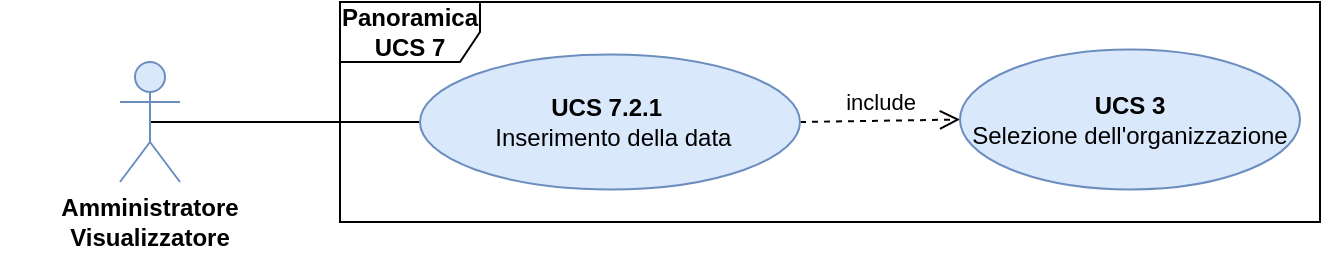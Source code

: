 <mxfile version="12.5.1" type="google" pages="3"><diagram id="e7e014a7-5840-1c2e-5031-d8a46d1fe8dd" name="UCS7"><mxGraphModel dx="1550" dy="787" grid="1" gridSize="10" guides="1" tooltips="1" connect="1" arrows="1" fold="1" page="1" pageScale="1" pageWidth="1169" pageHeight="826" background="#ffffff" math="0" shadow="0"><root><mxCell id="0"/><mxCell id="1" parent="0"/><mxCell id="yFqueE0bvkqC2CLvMh4e-42" value="&lt;b&gt;Panoramica UCS 7&lt;/b&gt;" style="shape=umlFrame;whiteSpace=wrap;html=1;width=70;height=30;" parent="1" vertex="1"><mxGeometry x="320" y="340" width="490" height="110" as="geometry"/></mxCell><mxCell id="3PxZOAveqMGEQrjTo_fg-2" style="edgeStyle=orthogonalEdgeStyle;rounded=0;orthogonalLoop=1;jettySize=auto;html=1;entryX=0;entryY=0.5;entryDx=0;entryDy=0;endArrow=none;endFill=0;exitX=0.5;exitY=0.5;exitDx=0;exitDy=0;exitPerimeter=0;" parent="1" source="yFqueE0bvkqC2CLvMh4e-43" target="dmk8UqFqFPAXVl9KN0Tt-2" edge="1"><mxGeometry relative="1" as="geometry"/></mxCell><mxCell id="yFqueE0bvkqC2CLvMh4e-43" value="&lt;div style=&quot;line-height: 120%&quot;&gt;&lt;/div&gt;" style="shape=umlActor;verticalLabelPosition=bottom;labelBackgroundColor=#ffffff;verticalAlign=top;html=1;fillColor=#dae8fc;strokeColor=#6c8ebf;" parent="1" vertex="1"><mxGeometry x="210" y="370" width="30" height="60" as="geometry"/></mxCell><mxCell id="ISubfQqRz0Y6-lQWiGrx-6" value="include" style="html=1;verticalAlign=bottom;endArrow=open;dashed=1;endSize=8;exitX=1;exitY=0.5;exitDx=0;exitDy=0;entryX=0;entryY=0.5;entryDx=0;entryDy=0;" parent="1" source="dmk8UqFqFPAXVl9KN0Tt-2" target="3PxZOAveqMGEQrjTo_fg-1" edge="1"><mxGeometry relative="1" as="geometry"><mxPoint x="640" y="399.66" as="sourcePoint"/><mxPoint x="720" y="399.66" as="targetPoint"/></mxGeometry></mxCell><mxCell id="dmk8UqFqFPAXVl9KN0Tt-2" value="&lt;b&gt;UCS 7.2.1&amp;nbsp;&lt;br&gt;&lt;/b&gt;&amp;nbsp;Inserimento della data" style="ellipse;whiteSpace=wrap;html=1;fillColor=#dae8fc;strokeColor=#6c8ebf;" parent="1" vertex="1"><mxGeometry x="360" y="366.25" width="190" height="67.5" as="geometry"/></mxCell><mxCell id="dmk8UqFqFPAXVl9KN0Tt-4" value="&lt;div style=&quot;color: rgb(0 , 0 , 0) ; font-family: &amp;#34;helvetica&amp;#34; ; font-size: 12px ; font-style: normal ; font-variant: normal ; letter-spacing: normal ; line-height: 120% ; text-align: center ; text-decoration: none ; text-indent: 0px ; text-transform: none ; white-space: nowrap ; word-spacing: 0px&quot;&gt;&lt;b&gt;Amministratore&lt;/b&gt;&lt;/div&gt;&lt;div style=&quot;color: rgb(0 , 0 , 0) ; font-family: &amp;#34;helvetica&amp;#34; ; font-size: 12px ; font-style: normal ; font-variant: normal ; letter-spacing: normal ; line-height: 120% ; text-align: center ; text-decoration: none ; text-indent: 0px ; text-transform: none ; white-space: nowrap ; word-spacing: 0px&quot;&gt;&lt;b&gt;&amp;nbsp;Visualizzatore&amp;nbsp;&lt;/b&gt;&lt;/div&gt;" style="text;html=1;strokeColor=none;fillColor=none;align=center;verticalAlign=middle;whiteSpace=wrap;rounded=0;" parent="1" vertex="1"><mxGeometry x="150" y="440" width="150" height="20" as="geometry"/></mxCell><mxCell id="3PxZOAveqMGEQrjTo_fg-1" value="&lt;b&gt;UCS 3&lt;br&gt;&lt;/b&gt;Selezione dell'organizzazione" style="ellipse;whiteSpace=wrap;html=1;fillColor=#dae8fc;strokeColor=#6c8ebf;" parent="1" vertex="1"><mxGeometry x="630" y="363.75" width="170" height="70" as="geometry"/></mxCell></root></mxGraphModel></diagram><diagram id="AiMiddW85AgjJgZDYxcA" name="UCS7.1"><mxGraphModel dx="1550" dy="787" grid="1" gridSize="10" guides="1" tooltips="1" connect="1" arrows="1" fold="1" page="1" pageScale="1" pageWidth="827" pageHeight="1169" math="0" shadow="0"><root><mxCell id="-JCWksJFD1Hmov3BtRCA-0"/><mxCell id="-JCWksJFD1Hmov3BtRCA-1" parent="-JCWksJFD1Hmov3BtRCA-0"/><mxCell id="cF0A2inZGzLuOdhezX82-0" value="&lt;b&gt;UCS 7.1&lt;/b&gt;" style="shape=umlFrame;whiteSpace=wrap;html=1;" parent="-JCWksJFD1Hmov3BtRCA-1" vertex="1"><mxGeometry x="300" y="200" width="320" height="380" as="geometry"/></mxCell><mxCell id="cF0A2inZGzLuOdhezX82-9" style="edgeStyle=orthogonalEdgeStyle;rounded=0;orthogonalLoop=1;jettySize=auto;html=1;entryX=0;entryY=0.5;entryDx=0;entryDy=0;exitX=0.5;exitY=0.5;exitDx=0;exitDy=0;exitPerimeter=0;endArrow=none;endFill=0;" parent="-JCWksJFD1Hmov3BtRCA-1" source="cF0A2inZGzLuOdhezX82-1" target="cF0A2inZGzLuOdhezX82-2" edge="1"><mxGeometry relative="1" as="geometry"/></mxCell><mxCell id="cF0A2inZGzLuOdhezX82-11" style="edgeStyle=orthogonalEdgeStyle;rounded=0;orthogonalLoop=1;jettySize=auto;html=1;entryX=0;entryY=0.5;entryDx=0;entryDy=0;endArrow=none;endFill=0;" parent="-JCWksJFD1Hmov3BtRCA-1" source="cF0A2inZGzLuOdhezX82-1" target="cF0A2inZGzLuOdhezX82-3" edge="1"><mxGeometry relative="1" as="geometry"/></mxCell><mxCell id="cF0A2inZGzLuOdhezX82-12" style="edgeStyle=orthogonalEdgeStyle;rounded=0;orthogonalLoop=1;jettySize=auto;html=1;entryX=0;entryY=0.5;entryDx=0;entryDy=0;endArrow=none;endFill=0;" parent="-JCWksJFD1Hmov3BtRCA-1" source="cF0A2inZGzLuOdhezX82-1" target="cF0A2inZGzLuOdhezX82-8" edge="1"><mxGeometry relative="1" as="geometry"/></mxCell><mxCell id="cF0A2inZGzLuOdhezX82-1" value="&lt;b&gt;Amministratore visualizzatore&lt;/b&gt;&lt;div style=&quot;line-height: 120%&quot;&gt;&lt;/div&gt;" style="shape=umlActor;verticalLabelPosition=bottom;labelBackgroundColor=#ffffff;verticalAlign=top;html=1;fillColor=#dae8fc;strokeColor=#6c8ebf;" parent="-JCWksJFD1Hmov3BtRCA-1" vertex="1"><mxGeometry x="140" y="370" width="30" height="60" as="geometry"/></mxCell><mxCell id="cF0A2inZGzLuOdhezX82-2" value="&lt;b&gt;UCS 7.1.1&lt;br&gt;&lt;/b&gt;Ordinamento per data decrescente della lista degli accessi" style="ellipse;whiteSpace=wrap;html=1;fillColor=#dae8fc;strokeColor=#6c8ebf;" parent="-JCWksJFD1Hmov3BtRCA-1" vertex="1"><mxGeometry x="320" y="220" width="270" height="100" as="geometry"/></mxCell><mxCell id="cF0A2inZGzLuOdhezX82-3" value="&lt;b&gt;UCS 7.1.2&lt;br&gt;&lt;/b&gt;Ordinamento per data crescente della lista degli accessi" style="ellipse;whiteSpace=wrap;html=1;fillColor=#dae8fc;strokeColor=#6c8ebf;" parent="-JCWksJFD1Hmov3BtRCA-1" vertex="1"><mxGeometry x="320" y="350" width="270" height="100" as="geometry"/></mxCell><mxCell id="cF0A2inZGzLuOdhezX82-8" value="&lt;b&gt;UCS 7.1.3&lt;br&gt;&lt;/b&gt;&amp;nbsp;Ricerca degli accessi effettuati da un utente riconosciuto in un giorno specifico" style="ellipse;whiteSpace=wrap;html=1;fillColor=#dae8fc;strokeColor=#6c8ebf;" parent="-JCWksJFD1Hmov3BtRCA-1" vertex="1"><mxGeometry x="320" y="470" width="270" height="90" as="geometry"/></mxCell></root></mxGraphModel></diagram><diagram id="7sX5QdRLIkMUsWpN4ziw" name="UCS7.2"><mxGraphModel dx="1550" dy="787" grid="1" gridSize="10" guides="1" tooltips="1" connect="1" arrows="1" fold="1" page="1" pageScale="1" pageWidth="827" pageHeight="1169" math="0" shadow="0"><root><mxCell id="TDkvOrW8gfQasPQDBj4b-0"/><mxCell id="TDkvOrW8gfQasPQDBj4b-1" parent="TDkvOrW8gfQasPQDBj4b-0"/><mxCell id="TDkvOrW8gfQasPQDBj4b-2" value="UCS 7.2" style="shape=umlFrame;whiteSpace=wrap;html=1;" parent="TDkvOrW8gfQasPQDBj4b-1" vertex="1"><mxGeometry x="300" y="200" width="320" height="380" as="geometry"/></mxCell><mxCell id="TDkvOrW8gfQasPQDBj4b-3" style="edgeStyle=orthogonalEdgeStyle;rounded=0;orthogonalLoop=1;jettySize=auto;html=1;entryX=0;entryY=0.5;entryDx=0;entryDy=0;exitX=0.5;exitY=0.5;exitDx=0;exitDy=0;exitPerimeter=0;endArrow=none;endFill=0;" parent="TDkvOrW8gfQasPQDBj4b-1" source="TDkvOrW8gfQasPQDBj4b-6" target="TDkvOrW8gfQasPQDBj4b-7" edge="1"><mxGeometry relative="1" as="geometry"/></mxCell><mxCell id="TDkvOrW8gfQasPQDBj4b-4" style="edgeStyle=orthogonalEdgeStyle;rounded=0;orthogonalLoop=1;jettySize=auto;html=1;entryX=0;entryY=0.5;entryDx=0;entryDy=0;endArrow=none;endFill=0;" parent="TDkvOrW8gfQasPQDBj4b-1" source="TDkvOrW8gfQasPQDBj4b-6" target="TDkvOrW8gfQasPQDBj4b-8" edge="1"><mxGeometry relative="1" as="geometry"/></mxCell><mxCell id="TDkvOrW8gfQasPQDBj4b-5" style="edgeStyle=orthogonalEdgeStyle;rounded=0;orthogonalLoop=1;jettySize=auto;html=1;entryX=0;entryY=0.5;entryDx=0;entryDy=0;endArrow=none;endFill=0;" parent="TDkvOrW8gfQasPQDBj4b-1" source="TDkvOrW8gfQasPQDBj4b-6" target="TDkvOrW8gfQasPQDBj4b-9" edge="1"><mxGeometry relative="1" as="geometry"/></mxCell><mxCell id="TDkvOrW8gfQasPQDBj4b-6" value="Amministratore visualizzatore&lt;div style=&quot;line-height: 120%&quot;&gt;&lt;/div&gt;" style="shape=umlActor;verticalLabelPosition=bottom;labelBackgroundColor=#ffffff;verticalAlign=top;html=1;fillColor=#dae8fc;strokeColor=#6c8ebf;" parent="TDkvOrW8gfQasPQDBj4b-1" vertex="1"><mxGeometry x="150" y="370" width="30" height="60" as="geometry"/></mxCell><mxCell id="TDkvOrW8gfQasPQDBj4b-7" value="UCS 7.1.1&lt;br&gt;Ordinamento per data decrescente della lista degli accessi" style="ellipse;whiteSpace=wrap;html=1;fillColor=#dae8fc;strokeColor=#6c8ebf;" parent="TDkvOrW8gfQasPQDBj4b-1" vertex="1"><mxGeometry x="320" y="220" width="270" height="100" as="geometry"/></mxCell><mxCell id="TDkvOrW8gfQasPQDBj4b-8" value="UCS 7.1.2&lt;br&gt;Ordinamento per data crescente della lista degli accessi" style="ellipse;whiteSpace=wrap;html=1;fillColor=#dae8fc;strokeColor=#6c8ebf;" parent="TDkvOrW8gfQasPQDBj4b-1" vertex="1"><mxGeometry x="320" y="350" width="270" height="100" as="geometry"/></mxCell><mxCell id="TDkvOrW8gfQasPQDBj4b-9" value="UCS 7.1.3&lt;br&gt;&amp;nbsp;Ricerca degli accessi effettuati da un utente riconosciuto in un giorno specifico" style="ellipse;whiteSpace=wrap;html=1;fillColor=#dae8fc;strokeColor=#6c8ebf;" parent="TDkvOrW8gfQasPQDBj4b-1" vertex="1"><mxGeometry x="320" y="470" width="270" height="90" as="geometry"/></mxCell></root></mxGraphModel></diagram></mxfile>
